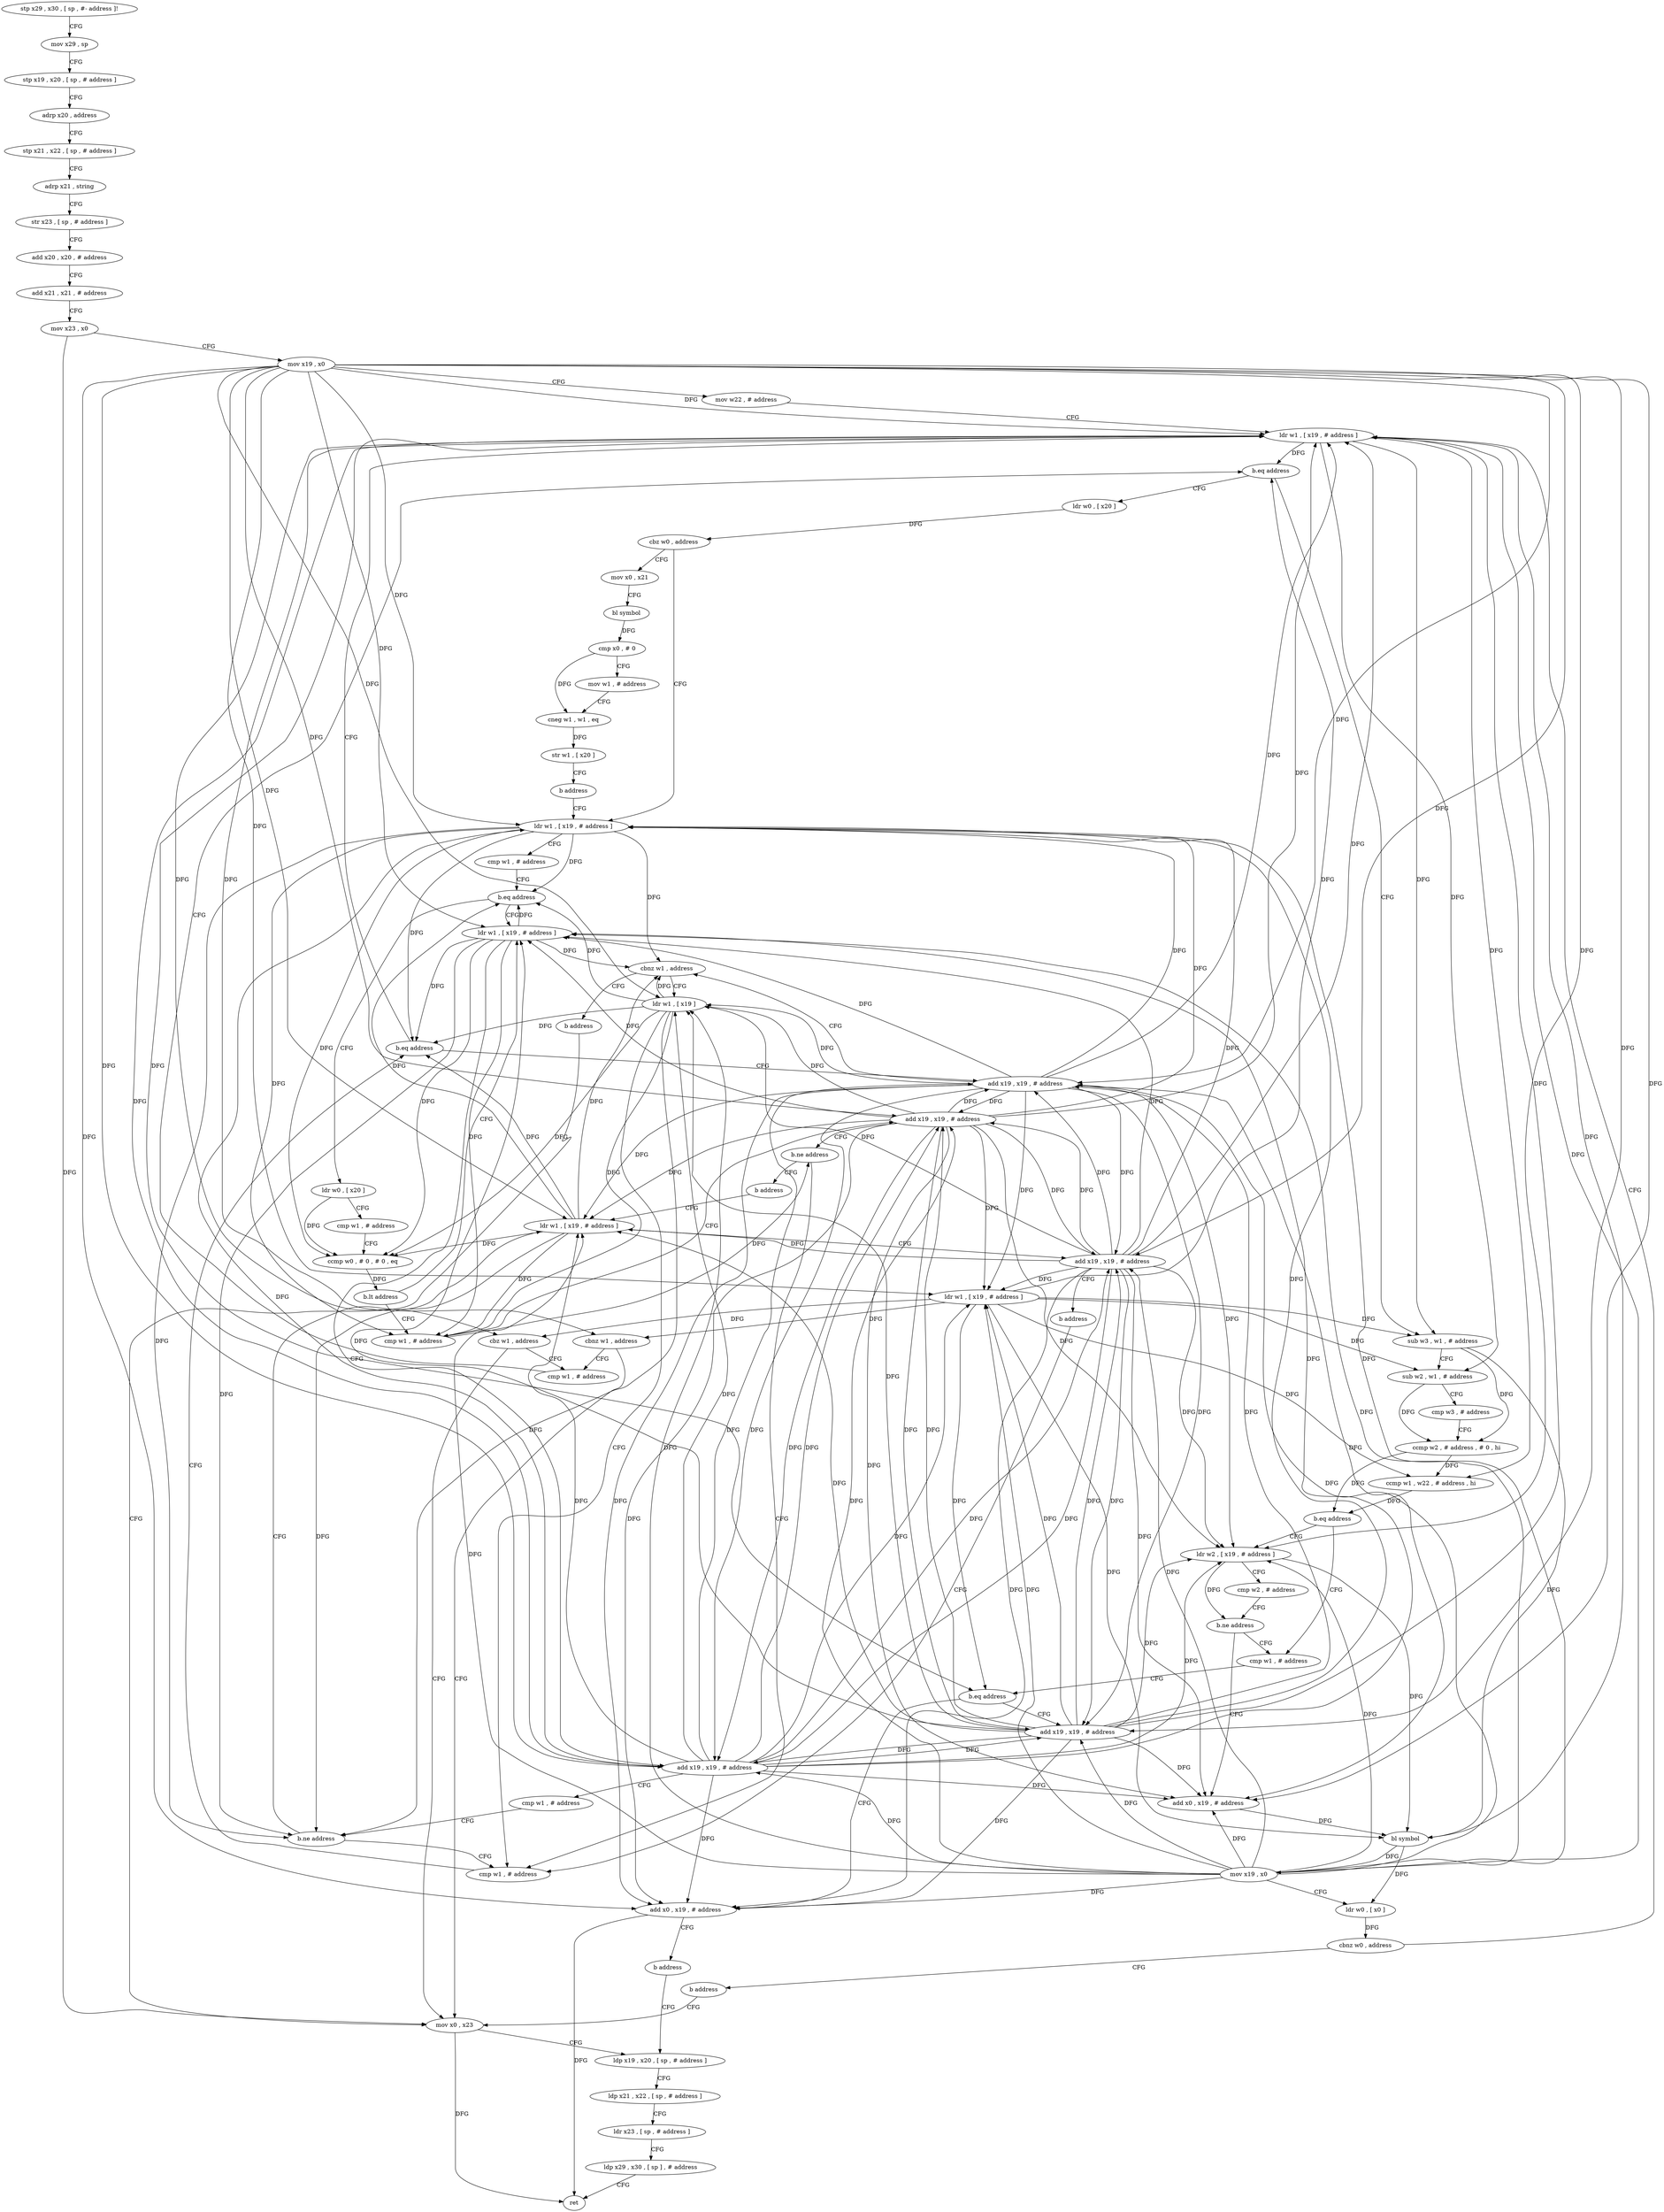 digraph "func" {
"4377568" [label = "stp x29 , x30 , [ sp , #- address ]!" ]
"4377572" [label = "mov x29 , sp" ]
"4377576" [label = "stp x19 , x20 , [ sp , # address ]" ]
"4377580" [label = "adrp x20 , address" ]
"4377584" [label = "stp x21 , x22 , [ sp , # address ]" ]
"4377588" [label = "adrp x21 , string" ]
"4377592" [label = "str x23 , [ sp , # address ]" ]
"4377596" [label = "add x20 , x20 , # address" ]
"4377600" [label = "add x21 , x21 , # address" ]
"4377604" [label = "mov x23 , x0" ]
"4377608" [label = "mov x19 , x0" ]
"4377612" [label = "mov w22 , # address" ]
"4377616" [label = "ldr w1 , [ x19 , # address ]" ]
"4377676" [label = "mov x0 , x23" ]
"4377680" [label = "ldp x19 , x20 , [ sp , # address ]" ]
"4377624" [label = "cmp w1 , # address" ]
"4377628" [label = "b.eq address" ]
"4377744" [label = "ldr w0 , [ x20 ]" ]
"4377632" [label = "sub w3 , w1 , # address" ]
"4377748" [label = "cbz w0 , address" ]
"4377856" [label = "mov x0 , x21" ]
"4377752" [label = "ldr w1 , [ x19 , # address ]" ]
"4377636" [label = "sub w2 , w1 , # address" ]
"4377640" [label = "cmp w3 , # address" ]
"4377644" [label = "ccmp w2 , # address , # 0 , hi" ]
"4377648" [label = "ccmp w1 , w22 , # address , hi" ]
"4377652" [label = "b.eq address" ]
"4377704" [label = "ldr w2 , [ x19 , # address ]" ]
"4377656" [label = "cmp w1 , # address" ]
"4377860" [label = "bl symbol" ]
"4377864" [label = "cmp x0 , # 0" ]
"4377868" [label = "mov w1 , # address" ]
"4377872" [label = "cneg w1 , w1 , eq" ]
"4377876" [label = "str w1 , [ x20 ]" ]
"4377880" [label = "b address" ]
"4377756" [label = "cmp w1 , # address" ]
"4377760" [label = "b.eq address" ]
"4377824" [label = "ldr w1 , [ x19 , # address ]" ]
"4377764" [label = "ldr w0 , [ x20 ]" ]
"4377708" [label = "cmp w2 , # address" ]
"4377712" [label = "b.ne address" ]
"4377716" [label = "add x0 , x19 , # address" ]
"4377660" [label = "b.eq address" ]
"4377884" [label = "add x0 , x19 , # address" ]
"4377664" [label = "add x19 , x19 , # address" ]
"4377828" [label = "add x19 , x19 , # address" ]
"4377832" [label = "cmp w1 , # address" ]
"4377836" [label = "b.ne address" ]
"4377804" [label = "cmp w1 , # address" ]
"4377840" [label = "ldr w1 , [ x19 , # address ]" ]
"4377768" [label = "cmp w1 , # address" ]
"4377772" [label = "ccmp w0 , # 0 , # 0 , eq" ]
"4377776" [label = "b.lt address" ]
"4377780" [label = "cmp w1 , # address" ]
"4377720" [label = "bl symbol" ]
"4377724" [label = "mov x19 , x0" ]
"4377728" [label = "ldr w0 , [ x0 ]" ]
"4377732" [label = "cbnz w0 , address" ]
"4377736" [label = "b address" ]
"4377888" [label = "b address" ]
"4377668" [label = "ldr w1 , [ x19 , # address ]" ]
"4377672" [label = "cbnz w1 , address" ]
"4377808" [label = "b.eq address" ]
"4377812" [label = "add x19 , x19 , # address" ]
"4377844" [label = "add x19 , x19 , # address" ]
"4377848" [label = "b address" ]
"4377784" [label = "add x19 , x19 , # address" ]
"4377788" [label = "b.ne address" ]
"4377792" [label = "b address" ]
"4377620" [label = "cbz w1 , address" ]
"4377684" [label = "ldp x21 , x22 , [ sp , # address ]" ]
"4377688" [label = "ldr x23 , [ sp , # address ]" ]
"4377692" [label = "ldp x29 , x30 , [ sp ] , # address" ]
"4377696" [label = "ret" ]
"4377816" [label = "cbnz w1 , address" ]
"4377800" [label = "ldr w1 , [ x19 ]" ]
"4377820" [label = "b address" ]
"4377568" -> "4377572" [ label = "CFG" ]
"4377572" -> "4377576" [ label = "CFG" ]
"4377576" -> "4377580" [ label = "CFG" ]
"4377580" -> "4377584" [ label = "CFG" ]
"4377584" -> "4377588" [ label = "CFG" ]
"4377588" -> "4377592" [ label = "CFG" ]
"4377592" -> "4377596" [ label = "CFG" ]
"4377596" -> "4377600" [ label = "CFG" ]
"4377600" -> "4377604" [ label = "CFG" ]
"4377604" -> "4377608" [ label = "CFG" ]
"4377604" -> "4377676" [ label = "DFG" ]
"4377608" -> "4377612" [ label = "CFG" ]
"4377608" -> "4377616" [ label = "DFG" ]
"4377608" -> "4377752" [ label = "DFG" ]
"4377608" -> "4377824" [ label = "DFG" ]
"4377608" -> "4377828" [ label = "DFG" ]
"4377608" -> "4377840" [ label = "DFG" ]
"4377608" -> "4377844" [ label = "DFG" ]
"4377608" -> "4377812" [ label = "DFG" ]
"4377608" -> "4377800" [ label = "DFG" ]
"4377608" -> "4377784" [ label = "DFG" ]
"4377608" -> "4377704" [ label = "DFG" ]
"4377608" -> "4377716" [ label = "DFG" ]
"4377608" -> "4377884" [ label = "DFG" ]
"4377608" -> "4377664" [ label = "DFG" ]
"4377608" -> "4377668" [ label = "DFG" ]
"4377612" -> "4377616" [ label = "CFG" ]
"4377616" -> "4377620" [ label = "DFG" ]
"4377616" -> "4377628" [ label = "DFG" ]
"4377616" -> "4377632" [ label = "DFG" ]
"4377616" -> "4377636" [ label = "DFG" ]
"4377616" -> "4377648" [ label = "DFG" ]
"4377616" -> "4377660" [ label = "DFG" ]
"4377616" -> "4377720" [ label = "DFG" ]
"4377616" -> "4377672" [ label = "DFG" ]
"4377676" -> "4377680" [ label = "CFG" ]
"4377676" -> "4377696" [ label = "DFG" ]
"4377680" -> "4377684" [ label = "CFG" ]
"4377624" -> "4377628" [ label = "CFG" ]
"4377628" -> "4377744" [ label = "CFG" ]
"4377628" -> "4377632" [ label = "CFG" ]
"4377744" -> "4377748" [ label = "DFG" ]
"4377632" -> "4377636" [ label = "CFG" ]
"4377632" -> "4377644" [ label = "DFG" ]
"4377632" -> "4377720" [ label = "DFG" ]
"4377748" -> "4377856" [ label = "CFG" ]
"4377748" -> "4377752" [ label = "CFG" ]
"4377856" -> "4377860" [ label = "CFG" ]
"4377752" -> "4377756" [ label = "CFG" ]
"4377752" -> "4377760" [ label = "DFG" ]
"4377752" -> "4377836" [ label = "DFG" ]
"4377752" -> "4377772" [ label = "DFG" ]
"4377752" -> "4377808" [ label = "DFG" ]
"4377752" -> "4377816" [ label = "DFG" ]
"4377752" -> "4377780" [ label = "DFG" ]
"4377636" -> "4377640" [ label = "CFG" ]
"4377636" -> "4377644" [ label = "DFG" ]
"4377640" -> "4377644" [ label = "CFG" ]
"4377644" -> "4377648" [ label = "DFG" ]
"4377644" -> "4377652" [ label = "DFG" ]
"4377648" -> "4377652" [ label = "DFG" ]
"4377652" -> "4377704" [ label = "CFG" ]
"4377652" -> "4377656" [ label = "CFG" ]
"4377704" -> "4377708" [ label = "CFG" ]
"4377704" -> "4377712" [ label = "DFG" ]
"4377704" -> "4377720" [ label = "DFG" ]
"4377656" -> "4377660" [ label = "CFG" ]
"4377860" -> "4377864" [ label = "DFG" ]
"4377864" -> "4377868" [ label = "CFG" ]
"4377864" -> "4377872" [ label = "DFG" ]
"4377868" -> "4377872" [ label = "CFG" ]
"4377872" -> "4377876" [ label = "DFG" ]
"4377876" -> "4377880" [ label = "CFG" ]
"4377880" -> "4377752" [ label = "CFG" ]
"4377756" -> "4377760" [ label = "CFG" ]
"4377760" -> "4377824" [ label = "CFG" ]
"4377760" -> "4377764" [ label = "CFG" ]
"4377824" -> "4377828" [ label = "CFG" ]
"4377824" -> "4377760" [ label = "DFG" ]
"4377824" -> "4377836" [ label = "DFG" ]
"4377824" -> "4377772" [ label = "DFG" ]
"4377824" -> "4377808" [ label = "DFG" ]
"4377824" -> "4377816" [ label = "DFG" ]
"4377824" -> "4377780" [ label = "DFG" ]
"4377764" -> "4377768" [ label = "CFG" ]
"4377764" -> "4377772" [ label = "DFG" ]
"4377708" -> "4377712" [ label = "CFG" ]
"4377712" -> "4377656" [ label = "CFG" ]
"4377712" -> "4377716" [ label = "CFG" ]
"4377716" -> "4377720" [ label = "DFG" ]
"4377660" -> "4377884" [ label = "CFG" ]
"4377660" -> "4377664" [ label = "CFG" ]
"4377884" -> "4377888" [ label = "CFG" ]
"4377884" -> "4377696" [ label = "DFG" ]
"4377664" -> "4377668" [ label = "DFG" ]
"4377664" -> "4377616" [ label = "DFG" ]
"4377664" -> "4377752" [ label = "DFG" ]
"4377664" -> "4377824" [ label = "DFG" ]
"4377664" -> "4377828" [ label = "DFG" ]
"4377664" -> "4377840" [ label = "DFG" ]
"4377664" -> "4377844" [ label = "DFG" ]
"4377664" -> "4377812" [ label = "DFG" ]
"4377664" -> "4377800" [ label = "DFG" ]
"4377664" -> "4377784" [ label = "DFG" ]
"4377664" -> "4377704" [ label = "DFG" ]
"4377664" -> "4377716" [ label = "DFG" ]
"4377664" -> "4377884" [ label = "DFG" ]
"4377828" -> "4377832" [ label = "CFG" ]
"4377828" -> "4377616" [ label = "DFG" ]
"4377828" -> "4377752" [ label = "DFG" ]
"4377828" -> "4377824" [ label = "DFG" ]
"4377828" -> "4377840" [ label = "DFG" ]
"4377828" -> "4377844" [ label = "DFG" ]
"4377828" -> "4377812" [ label = "DFG" ]
"4377828" -> "4377800" [ label = "DFG" ]
"4377828" -> "4377784" [ label = "DFG" ]
"4377828" -> "4377704" [ label = "DFG" ]
"4377828" -> "4377716" [ label = "DFG" ]
"4377828" -> "4377884" [ label = "DFG" ]
"4377828" -> "4377664" [ label = "DFG" ]
"4377828" -> "4377668" [ label = "DFG" ]
"4377832" -> "4377836" [ label = "CFG" ]
"4377836" -> "4377804" [ label = "CFG" ]
"4377836" -> "4377840" [ label = "CFG" ]
"4377804" -> "4377808" [ label = "CFG" ]
"4377840" -> "4377844" [ label = "CFG" ]
"4377840" -> "4377760" [ label = "DFG" ]
"4377840" -> "4377836" [ label = "DFG" ]
"4377840" -> "4377772" [ label = "DFG" ]
"4377840" -> "4377808" [ label = "DFG" ]
"4377840" -> "4377816" [ label = "DFG" ]
"4377840" -> "4377780" [ label = "DFG" ]
"4377768" -> "4377772" [ label = "CFG" ]
"4377772" -> "4377776" [ label = "DFG" ]
"4377776" -> "4377824" [ label = "CFG" ]
"4377776" -> "4377780" [ label = "CFG" ]
"4377780" -> "4377784" [ label = "CFG" ]
"4377780" -> "4377788" [ label = "DFG" ]
"4377720" -> "4377724" [ label = "DFG" ]
"4377720" -> "4377728" [ label = "DFG" ]
"4377724" -> "4377728" [ label = "CFG" ]
"4377724" -> "4377616" [ label = "DFG" ]
"4377724" -> "4377752" [ label = "DFG" ]
"4377724" -> "4377824" [ label = "DFG" ]
"4377724" -> "4377828" [ label = "DFG" ]
"4377724" -> "4377840" [ label = "DFG" ]
"4377724" -> "4377844" [ label = "DFG" ]
"4377724" -> "4377812" [ label = "DFG" ]
"4377724" -> "4377800" [ label = "DFG" ]
"4377724" -> "4377784" [ label = "DFG" ]
"4377724" -> "4377704" [ label = "DFG" ]
"4377724" -> "4377716" [ label = "DFG" ]
"4377724" -> "4377884" [ label = "DFG" ]
"4377724" -> "4377664" [ label = "DFG" ]
"4377724" -> "4377668" [ label = "DFG" ]
"4377728" -> "4377732" [ label = "DFG" ]
"4377732" -> "4377616" [ label = "CFG" ]
"4377732" -> "4377736" [ label = "CFG" ]
"4377736" -> "4377676" [ label = "CFG" ]
"4377888" -> "4377680" [ label = "CFG" ]
"4377668" -> "4377672" [ label = "DFG" ]
"4377668" -> "4377620" [ label = "DFG" ]
"4377668" -> "4377628" [ label = "DFG" ]
"4377668" -> "4377632" [ label = "DFG" ]
"4377668" -> "4377636" [ label = "DFG" ]
"4377668" -> "4377648" [ label = "DFG" ]
"4377668" -> "4377660" [ label = "DFG" ]
"4377668" -> "4377720" [ label = "DFG" ]
"4377672" -> "4377624" [ label = "CFG" ]
"4377672" -> "4377676" [ label = "CFG" ]
"4377808" -> "4377616" [ label = "CFG" ]
"4377808" -> "4377812" [ label = "CFG" ]
"4377812" -> "4377816" [ label = "CFG" ]
"4377812" -> "4377616" [ label = "DFG" ]
"4377812" -> "4377752" [ label = "DFG" ]
"4377812" -> "4377824" [ label = "DFG" ]
"4377812" -> "4377828" [ label = "DFG" ]
"4377812" -> "4377840" [ label = "DFG" ]
"4377812" -> "4377844" [ label = "DFG" ]
"4377812" -> "4377800" [ label = "DFG" ]
"4377812" -> "4377784" [ label = "DFG" ]
"4377812" -> "4377704" [ label = "DFG" ]
"4377812" -> "4377716" [ label = "DFG" ]
"4377812" -> "4377884" [ label = "DFG" ]
"4377812" -> "4377664" [ label = "DFG" ]
"4377812" -> "4377668" [ label = "DFG" ]
"4377844" -> "4377848" [ label = "CFG" ]
"4377844" -> "4377616" [ label = "DFG" ]
"4377844" -> "4377752" [ label = "DFG" ]
"4377844" -> "4377824" [ label = "DFG" ]
"4377844" -> "4377828" [ label = "DFG" ]
"4377844" -> "4377840" [ label = "DFG" ]
"4377844" -> "4377812" [ label = "DFG" ]
"4377844" -> "4377800" [ label = "DFG" ]
"4377844" -> "4377784" [ label = "DFG" ]
"4377844" -> "4377704" [ label = "DFG" ]
"4377844" -> "4377716" [ label = "DFG" ]
"4377844" -> "4377884" [ label = "DFG" ]
"4377844" -> "4377664" [ label = "DFG" ]
"4377844" -> "4377668" [ label = "DFG" ]
"4377848" -> "4377804" [ label = "CFG" ]
"4377784" -> "4377788" [ label = "CFG" ]
"4377784" -> "4377616" [ label = "DFG" ]
"4377784" -> "4377752" [ label = "DFG" ]
"4377784" -> "4377824" [ label = "DFG" ]
"4377784" -> "4377828" [ label = "DFG" ]
"4377784" -> "4377840" [ label = "DFG" ]
"4377784" -> "4377844" [ label = "DFG" ]
"4377784" -> "4377812" [ label = "DFG" ]
"4377784" -> "4377800" [ label = "DFG" ]
"4377784" -> "4377704" [ label = "DFG" ]
"4377784" -> "4377716" [ label = "DFG" ]
"4377784" -> "4377884" [ label = "DFG" ]
"4377784" -> "4377664" [ label = "DFG" ]
"4377784" -> "4377668" [ label = "DFG" ]
"4377788" -> "4377804" [ label = "CFG" ]
"4377788" -> "4377792" [ label = "CFG" ]
"4377792" -> "4377840" [ label = "CFG" ]
"4377620" -> "4377676" [ label = "CFG" ]
"4377620" -> "4377624" [ label = "CFG" ]
"4377684" -> "4377688" [ label = "CFG" ]
"4377688" -> "4377692" [ label = "CFG" ]
"4377692" -> "4377696" [ label = "CFG" ]
"4377816" -> "4377800" [ label = "CFG" ]
"4377816" -> "4377820" [ label = "CFG" ]
"4377800" -> "4377804" [ label = "CFG" ]
"4377800" -> "4377760" [ label = "DFG" ]
"4377800" -> "4377836" [ label = "DFG" ]
"4377800" -> "4377772" [ label = "DFG" ]
"4377800" -> "4377808" [ label = "DFG" ]
"4377800" -> "4377816" [ label = "DFG" ]
"4377800" -> "4377780" [ label = "DFG" ]
"4377820" -> "4377676" [ label = "CFG" ]
}
